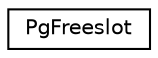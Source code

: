 digraph "Graphical Class Hierarchy"
{
 // LATEX_PDF_SIZE
  edge [fontname="Helvetica",fontsize="10",labelfontname="Helvetica",labelfontsize="10"];
  node [fontname="Helvetica",fontsize="10",shape=record];
  rankdir="LR";
  Node0 [label="PgFreeslot",height=0.2,width=0.4,color="black", fillcolor="white", style="filled",URL="$db/d1b/sqlite3_8c.html#de/da1/structPgFreeslot",tooltip=" "];
}
